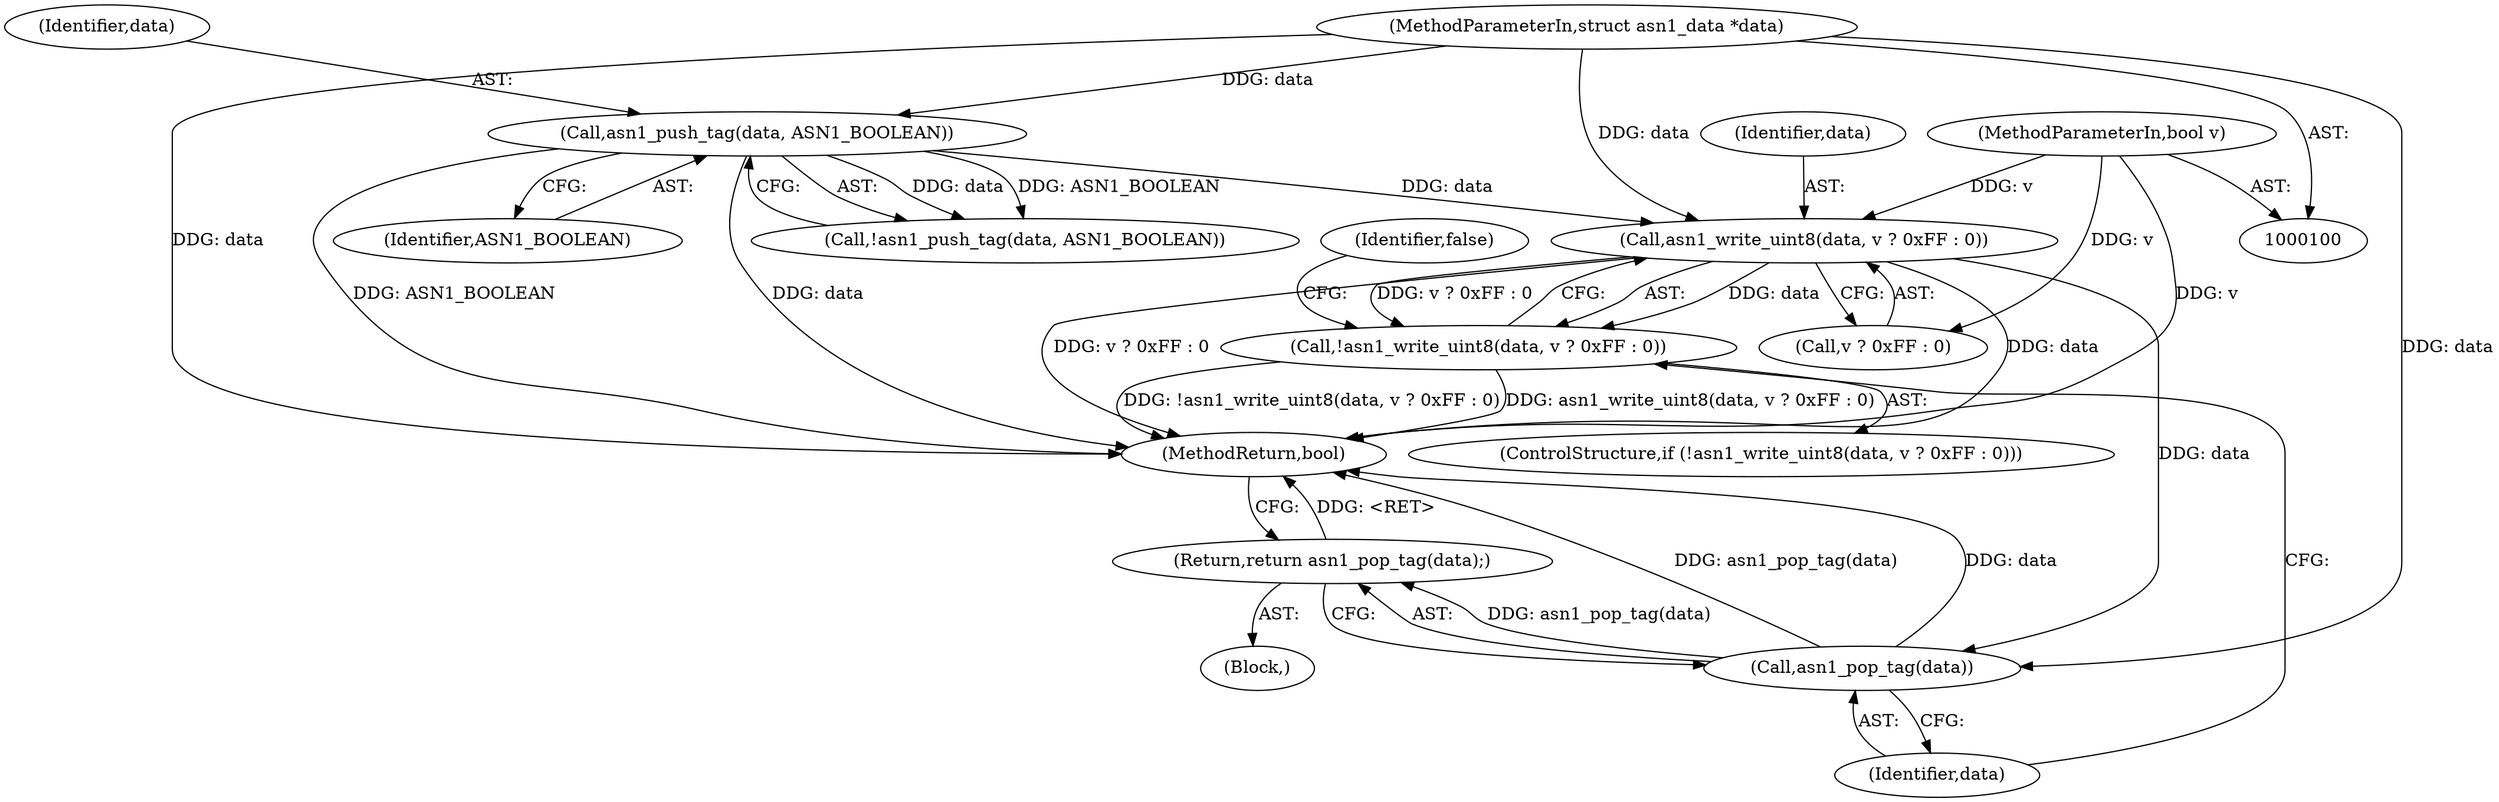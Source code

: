 digraph "0_samba_9d989c9dd7a5b92d0c5d65287935471b83b6e884_1@API" {
"1000113" [label="(Call,asn1_write_uint8(data, v ? 0xFF : 0))"];
"1000106" [label="(Call,asn1_push_tag(data, ASN1_BOOLEAN))"];
"1000101" [label="(MethodParameterIn,struct asn1_data *data)"];
"1000102" [label="(MethodParameterIn,bool v)"];
"1000112" [label="(Call,!asn1_write_uint8(data, v ? 0xFF : 0))"];
"1000122" [label="(Call,asn1_pop_tag(data))"];
"1000121" [label="(Return,return asn1_pop_tag(data);)"];
"1000102" [label="(MethodParameterIn,bool v)"];
"1000114" [label="(Identifier,data)"];
"1000115" [label="(Call,v ? 0xFF : 0)"];
"1000106" [label="(Call,asn1_push_tag(data, ASN1_BOOLEAN))"];
"1000122" [label="(Call,asn1_pop_tag(data))"];
"1000123" [label="(Identifier,data)"];
"1000124" [label="(MethodReturn,bool)"];
"1000111" [label="(ControlStructure,if (!asn1_write_uint8(data, v ? 0xFF : 0)))"];
"1000112" [label="(Call,!asn1_write_uint8(data, v ? 0xFF : 0))"];
"1000101" [label="(MethodParameterIn,struct asn1_data *data)"];
"1000108" [label="(Identifier,ASN1_BOOLEAN)"];
"1000105" [label="(Call,!asn1_push_tag(data, ASN1_BOOLEAN))"];
"1000107" [label="(Identifier,data)"];
"1000113" [label="(Call,asn1_write_uint8(data, v ? 0xFF : 0))"];
"1000121" [label="(Return,return asn1_pop_tag(data);)"];
"1000103" [label="(Block,)"];
"1000120" [label="(Identifier,false)"];
"1000113" -> "1000112"  [label="AST: "];
"1000113" -> "1000115"  [label="CFG: "];
"1000114" -> "1000113"  [label="AST: "];
"1000115" -> "1000113"  [label="AST: "];
"1000112" -> "1000113"  [label="CFG: "];
"1000113" -> "1000124"  [label="DDG: data"];
"1000113" -> "1000124"  [label="DDG: v ? 0xFF : 0"];
"1000113" -> "1000112"  [label="DDG: data"];
"1000113" -> "1000112"  [label="DDG: v ? 0xFF : 0"];
"1000106" -> "1000113"  [label="DDG: data"];
"1000101" -> "1000113"  [label="DDG: data"];
"1000102" -> "1000113"  [label="DDG: v"];
"1000113" -> "1000122"  [label="DDG: data"];
"1000106" -> "1000105"  [label="AST: "];
"1000106" -> "1000108"  [label="CFG: "];
"1000107" -> "1000106"  [label="AST: "];
"1000108" -> "1000106"  [label="AST: "];
"1000105" -> "1000106"  [label="CFG: "];
"1000106" -> "1000124"  [label="DDG: ASN1_BOOLEAN"];
"1000106" -> "1000124"  [label="DDG: data"];
"1000106" -> "1000105"  [label="DDG: data"];
"1000106" -> "1000105"  [label="DDG: ASN1_BOOLEAN"];
"1000101" -> "1000106"  [label="DDG: data"];
"1000101" -> "1000100"  [label="AST: "];
"1000101" -> "1000124"  [label="DDG: data"];
"1000101" -> "1000122"  [label="DDG: data"];
"1000102" -> "1000100"  [label="AST: "];
"1000102" -> "1000124"  [label="DDG: v"];
"1000102" -> "1000115"  [label="DDG: v"];
"1000112" -> "1000111"  [label="AST: "];
"1000120" -> "1000112"  [label="CFG: "];
"1000123" -> "1000112"  [label="CFG: "];
"1000112" -> "1000124"  [label="DDG: !asn1_write_uint8(data, v ? 0xFF : 0)"];
"1000112" -> "1000124"  [label="DDG: asn1_write_uint8(data, v ? 0xFF : 0)"];
"1000122" -> "1000121"  [label="AST: "];
"1000122" -> "1000123"  [label="CFG: "];
"1000123" -> "1000122"  [label="AST: "];
"1000121" -> "1000122"  [label="CFG: "];
"1000122" -> "1000124"  [label="DDG: data"];
"1000122" -> "1000124"  [label="DDG: asn1_pop_tag(data)"];
"1000122" -> "1000121"  [label="DDG: asn1_pop_tag(data)"];
"1000121" -> "1000103"  [label="AST: "];
"1000124" -> "1000121"  [label="CFG: "];
"1000121" -> "1000124"  [label="DDG: <RET>"];
}
